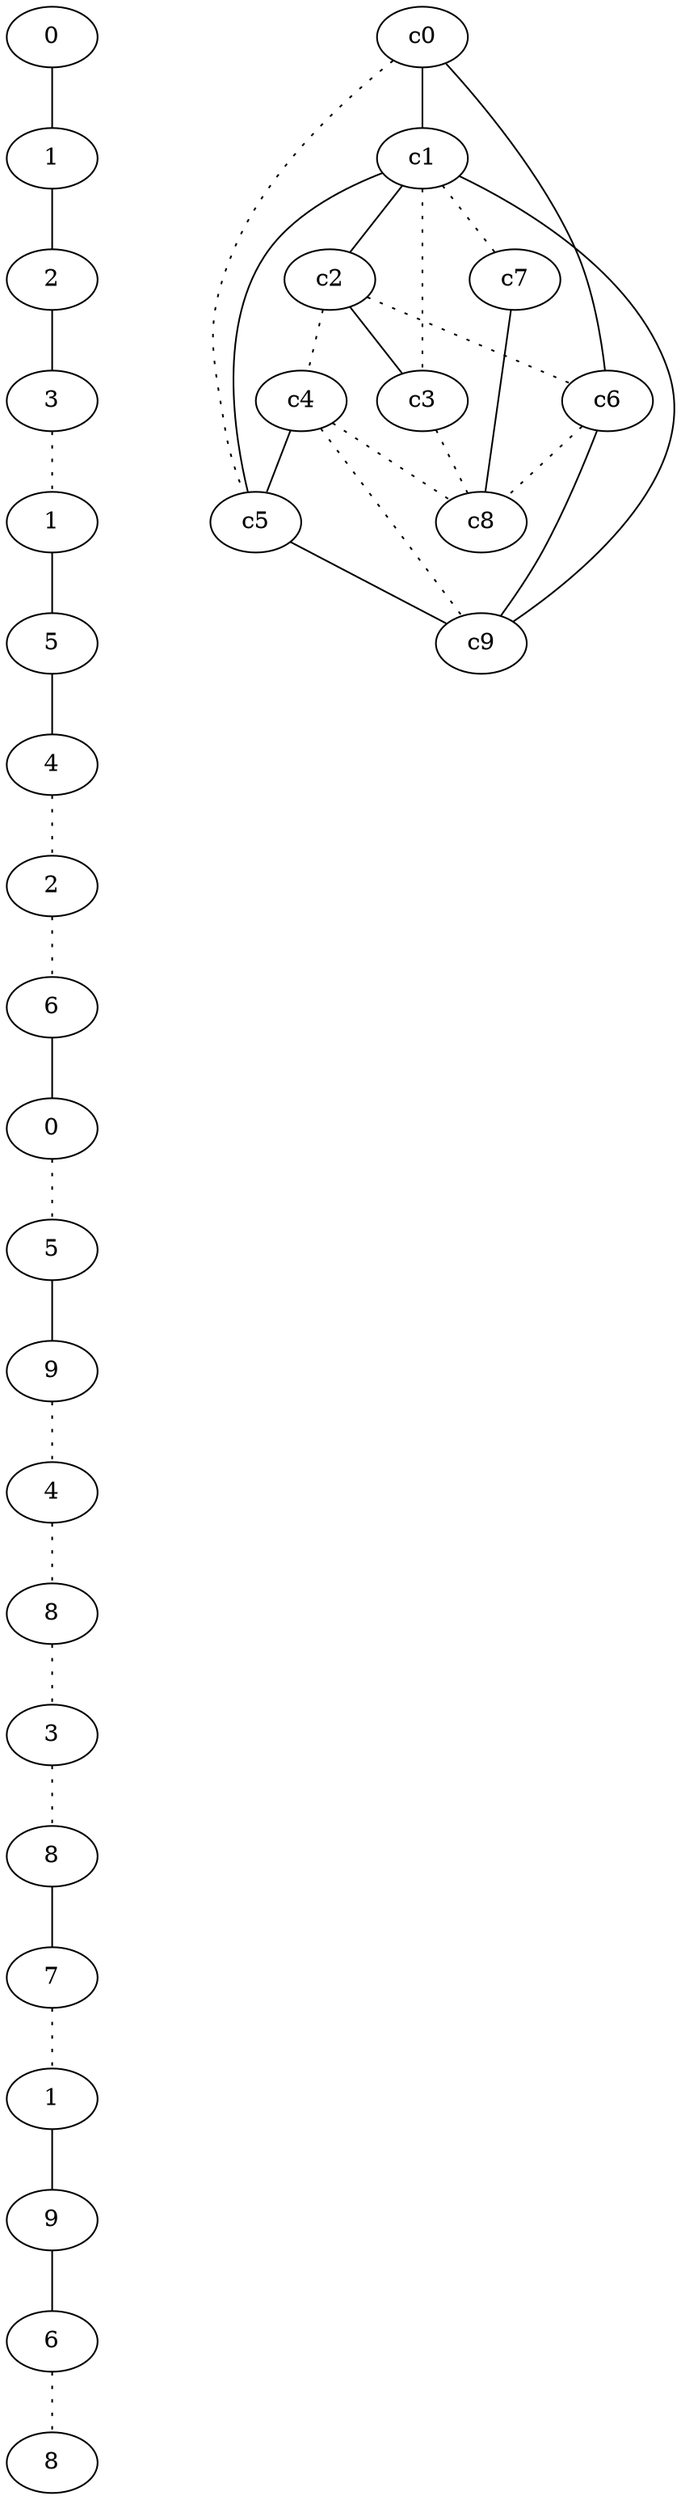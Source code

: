graph {
a0[label=0];
a1[label=1];
a2[label=2];
a3[label=3];
a4[label=1];
a5[label=5];
a6[label=4];
a7[label=2];
a8[label=6];
a9[label=0];
a10[label=5];
a11[label=9];
a12[label=4];
a13[label=8];
a14[label=3];
a15[label=8];
a16[label=7];
a17[label=1];
a18[label=9];
a19[label=6];
a20[label=8];
a0 -- a1;
a1 -- a2;
a2 -- a3;
a3 -- a4 [style=dotted];
a4 -- a5;
a5 -- a6;
a6 -- a7 [style=dotted];
a7 -- a8 [style=dotted];
a8 -- a9;
a9 -- a10 [style=dotted];
a10 -- a11;
a11 -- a12 [style=dotted];
a12 -- a13 [style=dotted];
a13 -- a14 [style=dotted];
a14 -- a15 [style=dotted];
a15 -- a16;
a16 -- a17 [style=dotted];
a17 -- a18;
a18 -- a19;
a19 -- a20 [style=dotted];
c0 -- c1;
c0 -- c5 [style=dotted];
c0 -- c6;
c1 -- c2;
c1 -- c3 [style=dotted];
c1 -- c5;
c1 -- c7 [style=dotted];
c1 -- c9;
c2 -- c3;
c2 -- c4 [style=dotted];
c2 -- c6 [style=dotted];
c3 -- c8 [style=dotted];
c4 -- c5;
c4 -- c8 [style=dotted];
c4 -- c9 [style=dotted];
c5 -- c9;
c6 -- c8 [style=dotted];
c6 -- c9;
c7 -- c8;
}
